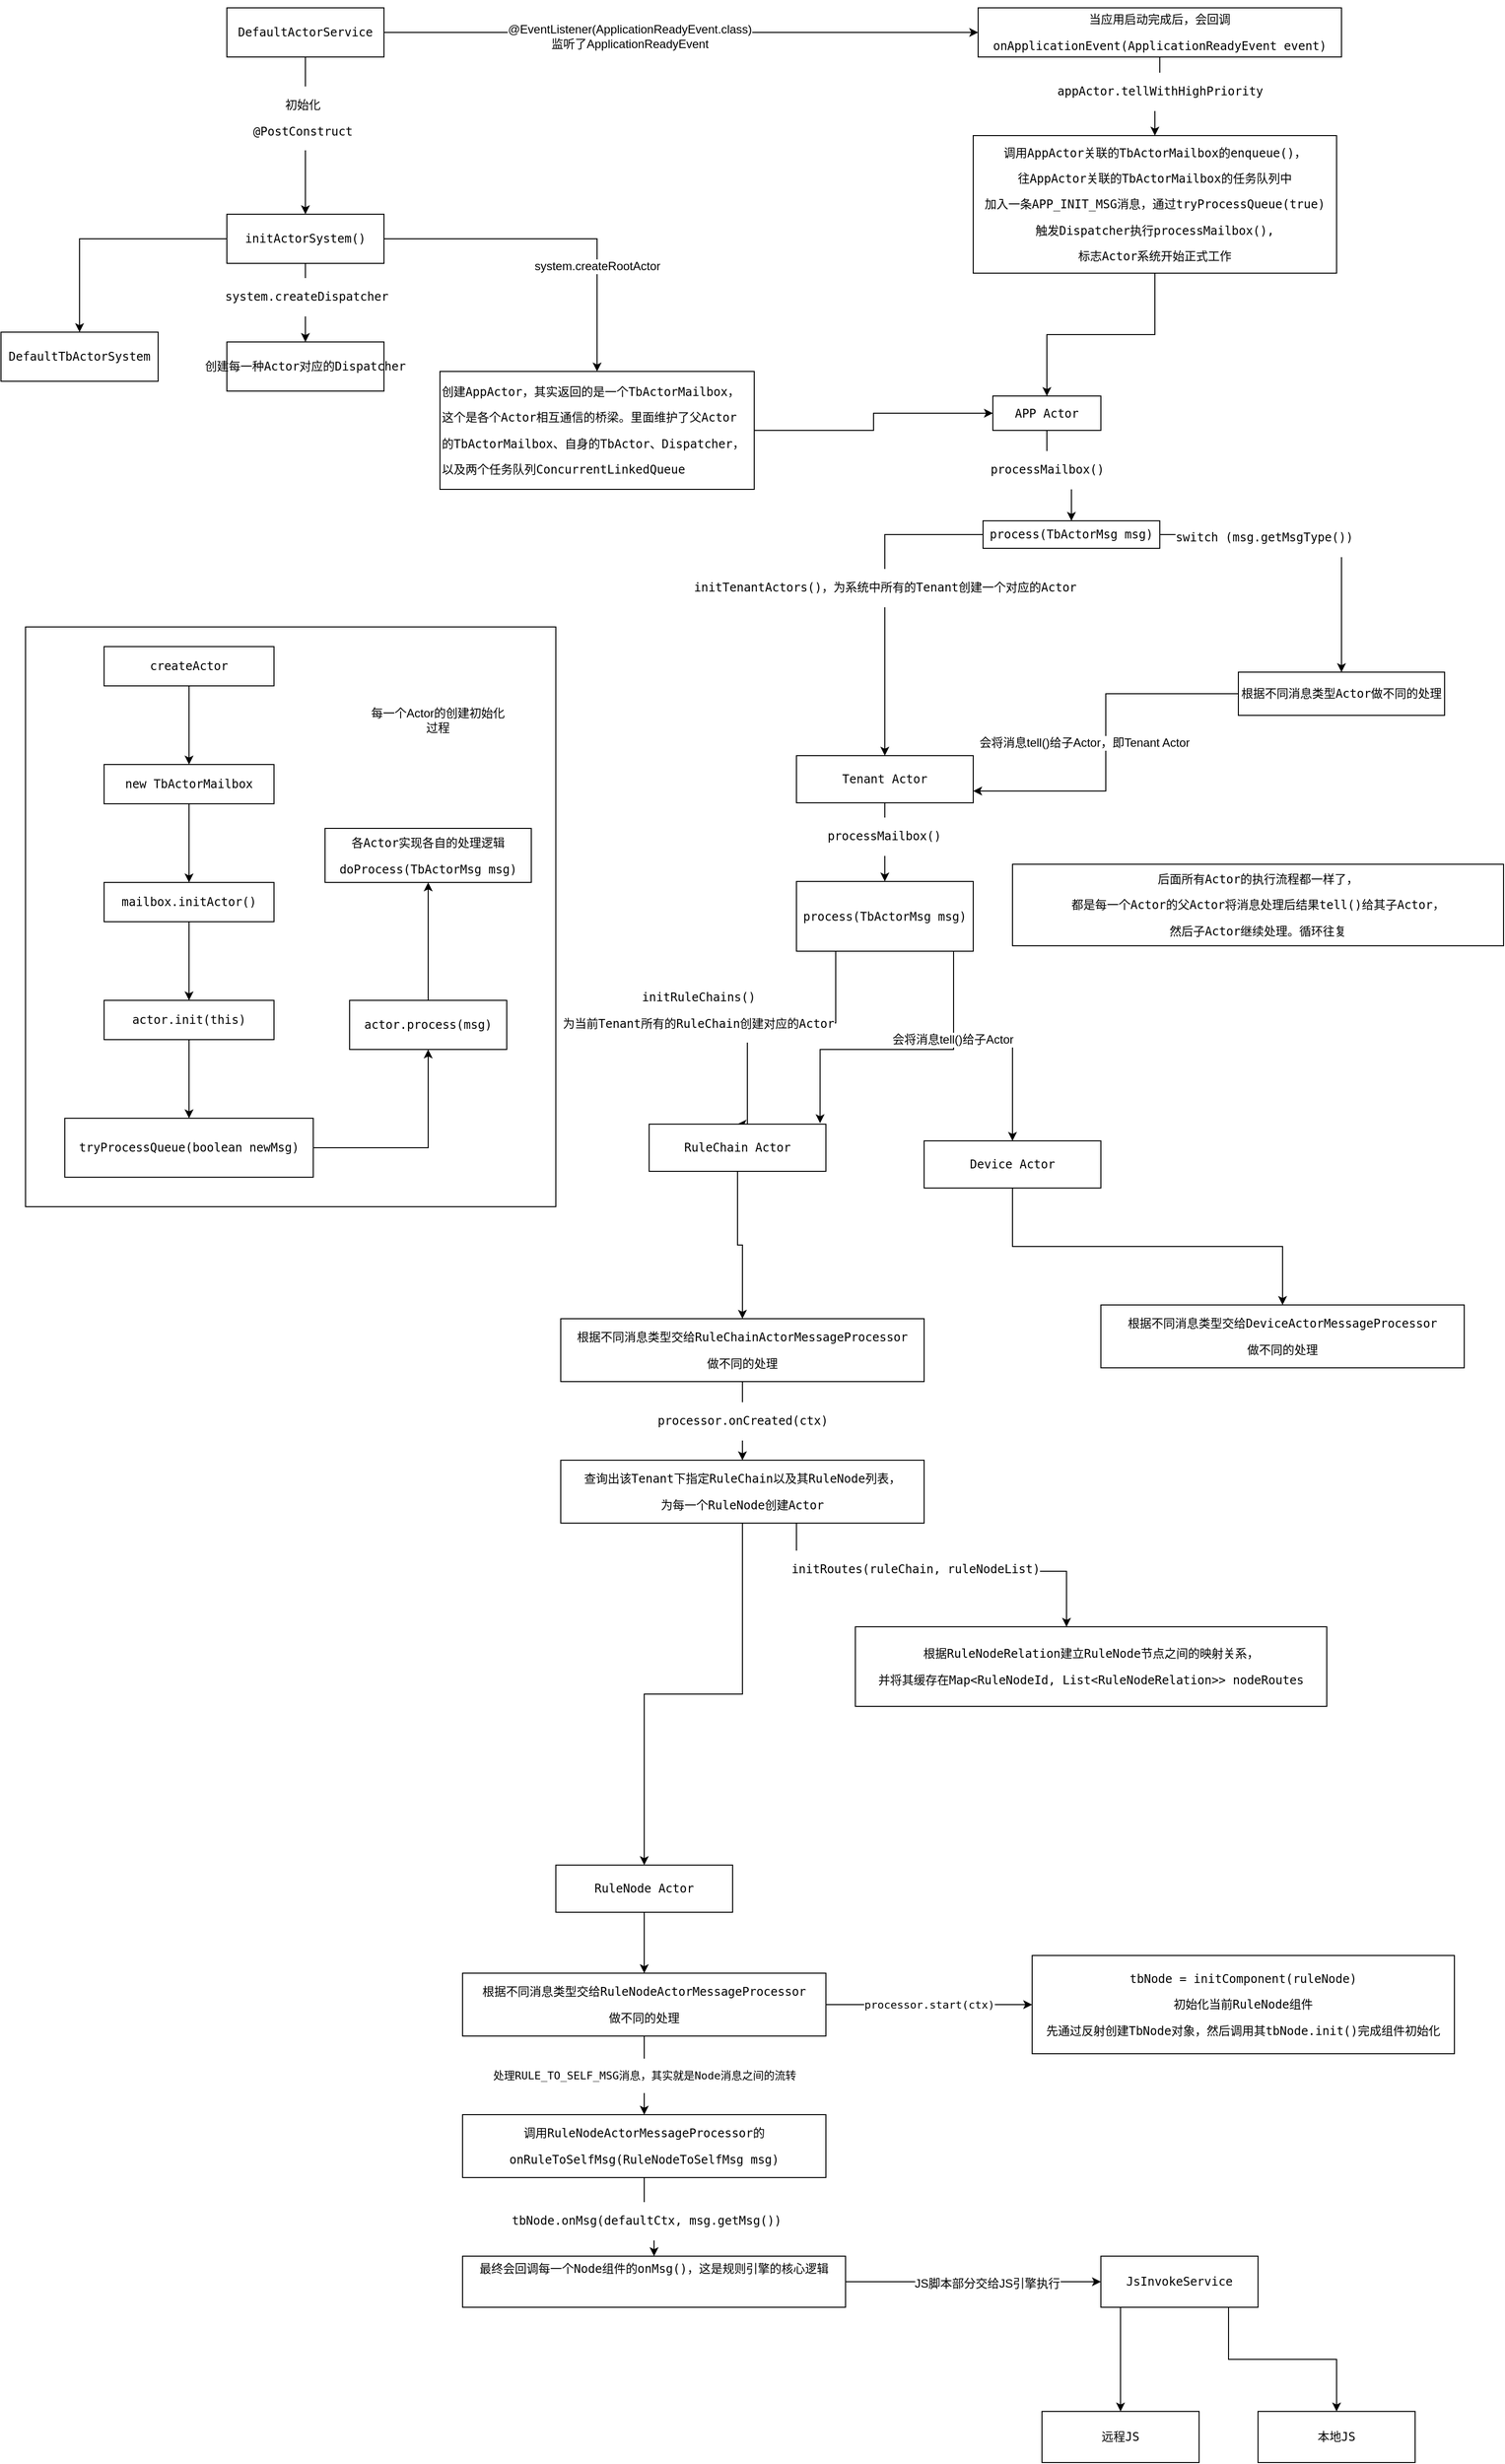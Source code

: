 <mxfile version="10.8.0" type="device"><diagram id="GxBq3lVZkMKWNxeoos_I" name="第 1 页"><mxGraphModel dx="1526" dy="881" grid="1" gridSize="10" guides="1" tooltips="1" connect="1" arrows="1" fold="1" page="1" pageScale="1" pageWidth="827" pageHeight="1169" math="0" shadow="0"><root><mxCell id="0"/><mxCell id="1" parent="0"/><mxCell id="_fTDk-Dub1xlorpFzl93-3" style="edgeStyle=orthogonalEdgeStyle;rounded=0;orthogonalLoop=1;jettySize=auto;html=1;exitX=0.5;exitY=1;exitDx=0;exitDy=0;" edge="1" parent="1" source="_fTDk-Dub1xlorpFzl93-2"><mxGeometry relative="1" as="geometry"><mxPoint x="370" y="250" as="targetPoint"/></mxGeometry></mxCell><mxCell id="_fTDk-Dub1xlorpFzl93-4" value="&lt;pre&gt;&lt;span&gt;初始化&lt;/span&gt;&lt;/pre&gt;&lt;pre&gt;&lt;span&gt;@PostConstruct&lt;/span&gt;&lt;/pre&gt;" style="text;html=1;resizable=0;points=[];align=center;verticalAlign=middle;labelBackgroundColor=#ffffff;" vertex="1" connectable="0" parent="_fTDk-Dub1xlorpFzl93-3"><mxGeometry x="-0.233" y="-3" relative="1" as="geometry"><mxPoint as="offset"/></mxGeometry></mxCell><mxCell id="_fTDk-Dub1xlorpFzl93-21" value="" style="edgeStyle=orthogonalEdgeStyle;rounded=0;orthogonalLoop=1;jettySize=auto;html=1;" edge="1" parent="1" source="_fTDk-Dub1xlorpFzl93-2" target="_fTDk-Dub1xlorpFzl93-20"><mxGeometry relative="1" as="geometry"/></mxCell><mxCell id="_fTDk-Dub1xlorpFzl93-22" value="&lt;span&gt;@EventListener&lt;/span&gt;&lt;span&gt;(ApplicationReadyEvent.&lt;/span&gt;&lt;span&gt;class&lt;/span&gt;&lt;span&gt;)&lt;br&gt;&lt;/span&gt;监听了&lt;span&gt;ApplicationReadyEvent&lt;/span&gt;" style="text;html=1;resizable=0;points=[];align=center;verticalAlign=middle;labelBackgroundColor=#ffffff;" vertex="1" connectable="0" parent="_fTDk-Dub1xlorpFzl93-21"><mxGeometry x="-0.175" y="-4" relative="1" as="geometry"><mxPoint as="offset"/></mxGeometry></mxCell><mxCell id="_fTDk-Dub1xlorpFzl93-2" value="&lt;pre&gt;DefaultActorService&lt;/pre&gt;" style="rounded=0;whiteSpace=wrap;html=1;" vertex="1" parent="1"><mxGeometry x="290" y="40" width="160" height="50" as="geometry"/></mxCell><mxCell id="_fTDk-Dub1xlorpFzl93-24" value="" style="edgeStyle=orthogonalEdgeStyle;rounded=0;orthogonalLoop=1;jettySize=auto;html=1;" edge="1" parent="1" source="_fTDk-Dub1xlorpFzl93-20" target="_fTDk-Dub1xlorpFzl93-23"><mxGeometry relative="1" as="geometry"/></mxCell><mxCell id="_fTDk-Dub1xlorpFzl93-27" value="&lt;pre&gt;&lt;span&gt;appActor&lt;/span&gt;.tellWithHighPriority&lt;/pre&gt;" style="text;html=1;resizable=0;points=[];align=center;verticalAlign=middle;labelBackgroundColor=#ffffff;" vertex="1" connectable="0" parent="_fTDk-Dub1xlorpFzl93-24"><mxGeometry x="-0.173" relative="1" as="geometry"><mxPoint as="offset"/></mxGeometry></mxCell><mxCell id="_fTDk-Dub1xlorpFzl93-20" value="&lt;pre&gt;当应用启动完成后，会回调&lt;/pre&gt;&lt;pre&gt;onApplicationEvent&lt;span&gt;(ApplicationReadyEvent event)&lt;/span&gt;&lt;/pre&gt;" style="rounded=0;whiteSpace=wrap;html=1;" vertex="1" parent="1"><mxGeometry x="1055" y="40" width="370" height="50" as="geometry"/></mxCell><mxCell id="_fTDk-Dub1xlorpFzl93-26" value="" style="edgeStyle=orthogonalEdgeStyle;rounded=0;orthogonalLoop=1;jettySize=auto;html=1;" edge="1" parent="1" source="_fTDk-Dub1xlorpFzl93-23" target="_fTDk-Dub1xlorpFzl93-25"><mxGeometry relative="1" as="geometry"/></mxCell><mxCell id="_fTDk-Dub1xlorpFzl93-23" value="&lt;pre&gt;调用AppActor关联的TbActorMailbox的&lt;span&gt;enqueue()，&lt;/span&gt;&lt;/pre&gt;&lt;pre&gt;往AppActor关联的TbActorMailbox的任务队列中&lt;/pre&gt;&lt;pre&gt;加入一条APP_INIT_MSG消息，通过tryProcessQueue(&lt;span&gt;true&lt;/span&gt;&lt;span&gt;)&lt;/span&gt;&lt;/pre&gt;&lt;pre&gt;&lt;span&gt;触发&lt;/span&gt;Dispatcher执行processMailbox(),&lt;/pre&gt;&lt;pre&gt;标志Actor系统开始正式工作&lt;/pre&gt;" style="rounded=0;whiteSpace=wrap;html=1;" vertex="1" parent="1"><mxGeometry x="1050" y="170" width="370" height="140" as="geometry"/></mxCell><mxCell id="_fTDk-Dub1xlorpFzl93-30" value="" style="edgeStyle=orthogonalEdgeStyle;rounded=0;orthogonalLoop=1;jettySize=auto;html=1;" edge="1" parent="1" source="_fTDk-Dub1xlorpFzl93-25" target="_fTDk-Dub1xlorpFzl93-29"><mxGeometry relative="1" as="geometry"/></mxCell><mxCell id="_fTDk-Dub1xlorpFzl93-31" value="&lt;pre&gt;processMailbox()&lt;/pre&gt;" style="text;html=1;resizable=0;points=[];align=center;verticalAlign=middle;labelBackgroundColor=#ffffff;" vertex="1" connectable="0" parent="_fTDk-Dub1xlorpFzl93-30"><mxGeometry x="-0.32" relative="1" as="geometry"><mxPoint as="offset"/></mxGeometry></mxCell><mxCell id="_fTDk-Dub1xlorpFzl93-25" value="&lt;pre&gt;APP Actor&lt;/pre&gt;" style="rounded=0;whiteSpace=wrap;html=1;" vertex="1" parent="1"><mxGeometry x="1070" y="435" width="110" height="35" as="geometry"/></mxCell><mxCell id="_fTDk-Dub1xlorpFzl93-33" value="" style="edgeStyle=orthogonalEdgeStyle;rounded=0;orthogonalLoop=1;jettySize=auto;html=1;" edge="1" parent="1" source="_fTDk-Dub1xlorpFzl93-29" target="_fTDk-Dub1xlorpFzl93-32"><mxGeometry relative="1" as="geometry"/></mxCell><mxCell id="_fTDk-Dub1xlorpFzl93-34" value="&lt;pre&gt;initTenantActors()，为系统中所有的Tenant创建一个对应的Actor&lt;/pre&gt;" style="text;html=1;resizable=0;points=[];align=center;verticalAlign=middle;labelBackgroundColor=#ffffff;" vertex="1" connectable="0" parent="_fTDk-Dub1xlorpFzl93-33"><mxGeometry x="-0.25" y="4" relative="1" as="geometry"><mxPoint x="-4" y="32" as="offset"/></mxGeometry></mxCell><mxCell id="_fTDk-Dub1xlorpFzl93-37" value="" style="edgeStyle=orthogonalEdgeStyle;rounded=0;orthogonalLoop=1;jettySize=auto;html=1;" edge="1" parent="1" source="_fTDk-Dub1xlorpFzl93-29" target="_fTDk-Dub1xlorpFzl93-36"><mxGeometry relative="1" as="geometry"/></mxCell><mxCell id="_fTDk-Dub1xlorpFzl93-38" value="&lt;pre&gt;&lt;span&gt;switch &lt;/span&gt;(msg.getMsgType())&lt;/pre&gt;" style="text;html=1;resizable=0;points=[];align=center;verticalAlign=middle;labelBackgroundColor=#ffffff;" vertex="1" connectable="0" parent="_fTDk-Dub1xlorpFzl93-37"><mxGeometry x="-0.35" y="-3" relative="1" as="geometry"><mxPoint as="offset"/></mxGeometry></mxCell><mxCell id="_fTDk-Dub1xlorpFzl93-29" value="&lt;pre&gt;&lt;pre&gt;&lt;pre&gt;&lt;span&gt;process&lt;/span&gt;(TbActorMsg msg)&lt;/pre&gt;&lt;/pre&gt;&lt;/pre&gt;" style="rounded=0;whiteSpace=wrap;html=1;" vertex="1" parent="1"><mxGeometry x="1060" y="562" width="180" height="28" as="geometry"/></mxCell><mxCell id="_fTDk-Dub1xlorpFzl93-57" style="edgeStyle=orthogonalEdgeStyle;rounded=0;orthogonalLoop=1;jettySize=auto;html=1;entryX=1;entryY=0.75;entryDx=0;entryDy=0;" edge="1" parent="1" source="_fTDk-Dub1xlorpFzl93-36" target="_fTDk-Dub1xlorpFzl93-32"><mxGeometry relative="1" as="geometry"/></mxCell><mxCell id="_fTDk-Dub1xlorpFzl93-58" value="会将消息&lt;span&gt;tell()给子Actor，即&lt;/span&gt;&lt;span&gt;Tenant Actor&lt;/span&gt;" style="text;html=1;resizable=0;points=[];align=center;verticalAlign=middle;labelBackgroundColor=#ffffff;" vertex="1" connectable="0" parent="_fTDk-Dub1xlorpFzl93-57"><mxGeometry x="-0.301" y="25" relative="1" as="geometry"><mxPoint x="-28" y="25" as="offset"/></mxGeometry></mxCell><mxCell id="_fTDk-Dub1xlorpFzl93-36" value="&lt;pre&gt;&lt;pre&gt;&lt;pre&gt;根据不同消息类型Actor做不同的处理&lt;/pre&gt;&lt;/pre&gt;&lt;/pre&gt;" style="rounded=0;whiteSpace=wrap;html=1;" vertex="1" parent="1"><mxGeometry x="1320" y="716" width="210" height="44" as="geometry"/></mxCell><mxCell id="_fTDk-Dub1xlorpFzl93-60" value="" style="edgeStyle=orthogonalEdgeStyle;rounded=0;orthogonalLoop=1;jettySize=auto;html=1;" edge="1" parent="1" source="_fTDk-Dub1xlorpFzl93-32" target="_fTDk-Dub1xlorpFzl93-59"><mxGeometry relative="1" as="geometry"/></mxCell><mxCell id="_fTDk-Dub1xlorpFzl93-61" value="&lt;pre&gt;processMailbox()&lt;/pre&gt;" style="text;html=1;resizable=0;points=[];align=center;verticalAlign=middle;labelBackgroundColor=#ffffff;" vertex="1" connectable="0" parent="_fTDk-Dub1xlorpFzl93-60"><mxGeometry x="-0.15" y="-1" relative="1" as="geometry"><mxPoint as="offset"/></mxGeometry></mxCell><mxCell id="_fTDk-Dub1xlorpFzl93-32" value="&lt;pre&gt;&lt;pre&gt;&lt;pre&gt;Tenant Actor&lt;/pre&gt;&lt;/pre&gt;&lt;/pre&gt;" style="rounded=0;whiteSpace=wrap;html=1;" vertex="1" parent="1"><mxGeometry x="870" y="801" width="180" height="48" as="geometry"/></mxCell><mxCell id="_fTDk-Dub1xlorpFzl93-65" style="edgeStyle=orthogonalEdgeStyle;rounded=0;orthogonalLoop=1;jettySize=auto;html=1;exitX=0.5;exitY=1;exitDx=0;exitDy=0;entryX=0.5;entryY=0;entryDx=0;entryDy=0;" edge="1" parent="1" source="_fTDk-Dub1xlorpFzl93-59" target="_fTDk-Dub1xlorpFzl93-64"><mxGeometry relative="1" as="geometry"><Array as="points"><mxPoint x="1030" y="1000"/><mxPoint x="1030" y="1097"/><mxPoint x="1090" y="1097"/></Array></mxGeometry></mxCell><mxCell id="_fTDk-Dub1xlorpFzl93-69" style="edgeStyle=orthogonalEdgeStyle;rounded=0;orthogonalLoop=1;jettySize=auto;html=1;entryX=0.5;entryY=0;entryDx=0;entryDy=0;" edge="1" parent="1" source="_fTDk-Dub1xlorpFzl93-59" target="_fTDk-Dub1xlorpFzl93-71"><mxGeometry relative="1" as="geometry"><mxPoint x="820" y="1120" as="targetPoint"/><Array as="points"><mxPoint x="910" y="1073"/><mxPoint x="820" y="1073"/></Array></mxGeometry></mxCell><mxCell id="_fTDk-Dub1xlorpFzl93-70" value="&lt;pre&gt;initRuleChains()&lt;/pre&gt;&lt;pre&gt;为当前Tenant所有的RuleChain创建对应的Actor&lt;/pre&gt;" style="text;html=1;resizable=0;points=[];align=center;verticalAlign=middle;labelBackgroundColor=#ffffff;" vertex="1" connectable="0" parent="_fTDk-Dub1xlorpFzl93-69"><mxGeometry x="0.005" y="-1" relative="1" as="geometry"><mxPoint x="-75" y="-12" as="offset"/></mxGeometry></mxCell><mxCell id="_fTDk-Dub1xlorpFzl93-72" style="edgeStyle=orthogonalEdgeStyle;rounded=0;orthogonalLoop=1;jettySize=auto;html=1;entryX=0.967;entryY=-0.021;entryDx=0;entryDy=0;entryPerimeter=0;" edge="1" parent="1" source="_fTDk-Dub1xlorpFzl93-59" target="_fTDk-Dub1xlorpFzl93-71"><mxGeometry relative="1" as="geometry"><Array as="points"><mxPoint x="1030" y="1100"/><mxPoint x="894" y="1100"/></Array></mxGeometry></mxCell><mxCell id="_fTDk-Dub1xlorpFzl93-73" value="会将消息tell()给子Actor" style="text;html=1;resizable=0;points=[];align=center;verticalAlign=middle;labelBackgroundColor=#ffffff;" vertex="1" connectable="0" parent="_fTDk-Dub1xlorpFzl93-72"><mxGeometry x="-0.421" y="-1" relative="1" as="geometry"><mxPoint as="offset"/></mxGeometry></mxCell><mxCell id="_fTDk-Dub1xlorpFzl93-59" value="&lt;pre&gt;&lt;pre&gt;&lt;pre&gt;process(TbActorMsg msg)&lt;/pre&gt;&lt;/pre&gt;&lt;/pre&gt;" style="rounded=0;whiteSpace=wrap;html=1;" vertex="1" parent="1"><mxGeometry x="870" y="929" width="180" height="71" as="geometry"/></mxCell><mxCell id="_fTDk-Dub1xlorpFzl93-62" value="&lt;pre&gt;&lt;pre&gt;&lt;pre&gt;后面所有Actor的执行流程都一样了，&lt;/pre&gt;&lt;pre&gt;都是每一个Actor的父Actor将消息处理后结果tell()给其子Actor，&lt;/pre&gt;&lt;pre&gt;然后子Actor继续处理。循环往复&lt;/pre&gt;&lt;/pre&gt;&lt;/pre&gt;" style="rounded=0;whiteSpace=wrap;html=1;" vertex="1" parent="1"><mxGeometry x="1090" y="911.5" width="500" height="83" as="geometry"/></mxCell><mxCell id="_fTDk-Dub1xlorpFzl93-7" value="" style="edgeStyle=orthogonalEdgeStyle;rounded=0;orthogonalLoop=1;jettySize=auto;html=1;" edge="1" parent="1" source="_fTDk-Dub1xlorpFzl93-5" target="_fTDk-Dub1xlorpFzl93-6"><mxGeometry relative="1" as="geometry"/></mxCell><mxCell id="_fTDk-Dub1xlorpFzl93-9" value="" style="edgeStyle=orthogonalEdgeStyle;rounded=0;orthogonalLoop=1;jettySize=auto;html=1;" edge="1" parent="1" source="_fTDk-Dub1xlorpFzl93-5" target="_fTDk-Dub1xlorpFzl93-8"><mxGeometry relative="1" as="geometry"/></mxCell><mxCell id="_fTDk-Dub1xlorpFzl93-14" value="&lt;pre&gt;&lt;span&gt;system&lt;/span&gt;.createDispatcher&lt;/pre&gt;" style="text;html=1;resizable=0;points=[];align=center;verticalAlign=middle;labelBackgroundColor=#ffffff;" vertex="1" connectable="0" parent="_fTDk-Dub1xlorpFzl93-9"><mxGeometry x="-0.15" y="1" relative="1" as="geometry"><mxPoint as="offset"/></mxGeometry></mxCell><mxCell id="_fTDk-Dub1xlorpFzl93-11" value="" style="edgeStyle=orthogonalEdgeStyle;rounded=0;orthogonalLoop=1;jettySize=auto;html=1;" edge="1" parent="1" source="_fTDk-Dub1xlorpFzl93-5" target="_fTDk-Dub1xlorpFzl93-10"><mxGeometry relative="1" as="geometry"/></mxCell><mxCell id="_fTDk-Dub1xlorpFzl93-12" value="&lt;span&gt;system&lt;/span&gt;&lt;span&gt;.createRootActor&lt;/span&gt;" style="text;html=1;resizable=0;points=[];align=center;verticalAlign=middle;labelBackgroundColor=#ffffff;" vertex="1" connectable="0" parent="_fTDk-Dub1xlorpFzl93-11"><mxGeometry x="0.236" y="-27" relative="1" as="geometry"><mxPoint x="27" y="27" as="offset"/></mxGeometry></mxCell><mxCell id="_fTDk-Dub1xlorpFzl93-5" value="&lt;pre&gt;&lt;pre&gt;initActorSystem()&lt;/pre&gt;&lt;/pre&gt;" style="rounded=0;whiteSpace=wrap;html=1;" vertex="1" parent="1"><mxGeometry x="290" y="250" width="160" height="50" as="geometry"/></mxCell><mxCell id="_fTDk-Dub1xlorpFzl93-28" style="edgeStyle=orthogonalEdgeStyle;rounded=0;orthogonalLoop=1;jettySize=auto;html=1;exitX=1;exitY=0.5;exitDx=0;exitDy=0;" edge="1" parent="1" source="_fTDk-Dub1xlorpFzl93-10" target="_fTDk-Dub1xlorpFzl93-25"><mxGeometry relative="1" as="geometry"/></mxCell><mxCell id="_fTDk-Dub1xlorpFzl93-10" value="&lt;pre&gt;&lt;pre&gt;&lt;pre&gt;创建&lt;span&gt;AppActor，其实返回的是一个&lt;/span&gt;TbActorMailbox，&lt;/pre&gt;&lt;pre&gt;这个是各个Actor相互通信的桥梁。里面维护了父Actor&lt;/pre&gt;&lt;pre&gt;的TbActorMailbox、自身的TbActor、Dispatcher，&lt;/pre&gt;&lt;pre&gt;以及两个任务队列ConcurrentLinkedQueue&lt;/pre&gt;&lt;/pre&gt;&lt;/pre&gt;" style="rounded=0;whiteSpace=wrap;html=1;align=left;" vertex="1" parent="1"><mxGeometry x="507" y="410" width="320" height="120" as="geometry"/></mxCell><mxCell id="_fTDk-Dub1xlorpFzl93-8" value="&lt;pre&gt;&lt;pre&gt;&lt;pre&gt;创建每一种Actor对应的Dispatcher&lt;br&gt;&lt;/pre&gt;&lt;/pre&gt;&lt;/pre&gt;" style="rounded=0;whiteSpace=wrap;html=1;" vertex="1" parent="1"><mxGeometry x="290" y="380" width="160" height="50" as="geometry"/></mxCell><mxCell id="_fTDk-Dub1xlorpFzl93-6" value="&lt;pre&gt;&lt;pre&gt;&lt;pre&gt;DefaultTbActorSystem&lt;/pre&gt;&lt;/pre&gt;&lt;/pre&gt;" style="rounded=0;whiteSpace=wrap;html=1;" vertex="1" parent="1"><mxGeometry x="60" y="370" width="160" height="50" as="geometry"/></mxCell><mxCell id="_fTDk-Dub1xlorpFzl93-54" value="" style="group" vertex="1" connectable="0" parent="1"><mxGeometry x="85" y="670" width="540" height="590" as="geometry"/></mxCell><mxCell id="_fTDk-Dub1xlorpFzl93-52" value="" style="rounded=0;whiteSpace=wrap;html=1;align=left;" vertex="1" parent="_fTDk-Dub1xlorpFzl93-54"><mxGeometry width="540" height="590" as="geometry"/></mxCell><mxCell id="_fTDk-Dub1xlorpFzl93-39" value="&lt;pre&gt;&lt;pre&gt;&lt;pre&gt;&lt;pre&gt;&lt;span&gt;createActor&lt;/span&gt;&lt;/pre&gt;&lt;/pre&gt;&lt;/pre&gt;&lt;/pre&gt;" style="rounded=0;whiteSpace=wrap;html=1;labelBorderColor=none;" vertex="1" parent="_fTDk-Dub1xlorpFzl93-54"><mxGeometry x="80" y="20" width="173" height="40" as="geometry"/></mxCell><mxCell id="_fTDk-Dub1xlorpFzl93-40" value="&lt;pre&gt;&lt;pre&gt;&lt;pre&gt;&lt;pre&gt;&lt;pre&gt;new TbActorMailbox&lt;/pre&gt;&lt;/pre&gt;&lt;/pre&gt;&lt;/pre&gt;&lt;/pre&gt;" style="rounded=0;whiteSpace=wrap;html=1;labelBorderColor=none;" vertex="1" parent="_fTDk-Dub1xlorpFzl93-54"><mxGeometry x="80" y="140" width="173" height="40" as="geometry"/></mxCell><mxCell id="_fTDk-Dub1xlorpFzl93-41" value="" style="edgeStyle=orthogonalEdgeStyle;rounded=0;orthogonalLoop=1;jettySize=auto;html=1;labelBorderColor=none;" edge="1" parent="_fTDk-Dub1xlorpFzl93-54" source="_fTDk-Dub1xlorpFzl93-39" target="_fTDk-Dub1xlorpFzl93-40"><mxGeometry relative="1" as="geometry"/></mxCell><mxCell id="_fTDk-Dub1xlorpFzl93-42" value="&lt;pre&gt;&lt;pre&gt;&lt;pre&gt;&lt;pre&gt;&lt;pre&gt;&lt;pre&gt;mailbox.initActor()&lt;/pre&gt;&lt;/pre&gt;&lt;/pre&gt;&lt;/pre&gt;&lt;/pre&gt;&lt;/pre&gt;" style="rounded=0;whiteSpace=wrap;html=1;labelBorderColor=none;" vertex="1" parent="_fTDk-Dub1xlorpFzl93-54"><mxGeometry x="80" y="260" width="173" height="40" as="geometry"/></mxCell><mxCell id="_fTDk-Dub1xlorpFzl93-43" value="" style="edgeStyle=orthogonalEdgeStyle;rounded=0;orthogonalLoop=1;jettySize=auto;html=1;labelBorderColor=none;" edge="1" parent="_fTDk-Dub1xlorpFzl93-54" source="_fTDk-Dub1xlorpFzl93-40" target="_fTDk-Dub1xlorpFzl93-42"><mxGeometry relative="1" as="geometry"/></mxCell><mxCell id="_fTDk-Dub1xlorpFzl93-44" value="&lt;pre&gt;&lt;pre&gt;&lt;pre&gt;&lt;pre&gt;&lt;pre&gt;&lt;pre&gt;&lt;pre&gt;&lt;span&gt;actor&lt;/span&gt;.init(&lt;span&gt;this&lt;/span&gt;)&lt;/pre&gt;&lt;/pre&gt;&lt;/pre&gt;&lt;/pre&gt;&lt;/pre&gt;&lt;/pre&gt;&lt;/pre&gt;" style="rounded=0;whiteSpace=wrap;html=1;labelBorderColor=none;" vertex="1" parent="_fTDk-Dub1xlorpFzl93-54"><mxGeometry x="80" y="380" width="173" height="40" as="geometry"/></mxCell><mxCell id="_fTDk-Dub1xlorpFzl93-45" value="" style="edgeStyle=orthogonalEdgeStyle;rounded=0;orthogonalLoop=1;jettySize=auto;html=1;labelBorderColor=none;" edge="1" parent="_fTDk-Dub1xlorpFzl93-54" source="_fTDk-Dub1xlorpFzl93-42" target="_fTDk-Dub1xlorpFzl93-44"><mxGeometry relative="1" as="geometry"/></mxCell><mxCell id="_fTDk-Dub1xlorpFzl93-46" value="&lt;pre&gt;&lt;pre&gt;&lt;pre&gt;&lt;pre&gt;&lt;pre&gt;&lt;pre&gt;&lt;pre&gt;&lt;pre&gt;&lt;span&gt;tryProcessQueue&lt;/span&gt;(&lt;span&gt;boolean &lt;/span&gt;newMsg)&lt;/pre&gt;&lt;/pre&gt;&lt;/pre&gt;&lt;/pre&gt;&lt;/pre&gt;&lt;/pre&gt;&lt;/pre&gt;&lt;/pre&gt;" style="rounded=0;whiteSpace=wrap;html=1;labelBorderColor=none;" vertex="1" parent="_fTDk-Dub1xlorpFzl93-54"><mxGeometry x="40" y="500" width="253" height="60" as="geometry"/></mxCell><mxCell id="_fTDk-Dub1xlorpFzl93-47" value="" style="edgeStyle=orthogonalEdgeStyle;rounded=0;orthogonalLoop=1;jettySize=auto;html=1;labelBorderColor=none;" edge="1" parent="_fTDk-Dub1xlorpFzl93-54" source="_fTDk-Dub1xlorpFzl93-44" target="_fTDk-Dub1xlorpFzl93-46"><mxGeometry relative="1" as="geometry"/></mxCell><mxCell id="_fTDk-Dub1xlorpFzl93-48" value="&lt;pre&gt;&lt;pre&gt;&lt;pre&gt;&lt;pre&gt;&lt;pre&gt;&lt;pre&gt;&lt;pre&gt;&lt;pre&gt;&lt;pre&gt;&lt;pre&gt;&lt;span&gt;actor&lt;/span&gt;.process(msg)&lt;/pre&gt;&lt;/pre&gt;&lt;/pre&gt;&lt;/pre&gt;&lt;/pre&gt;&lt;/pre&gt;&lt;/pre&gt;&lt;/pre&gt;&lt;/pre&gt;&lt;/pre&gt;" style="rounded=0;whiteSpace=wrap;html=1;labelBorderColor=none;" vertex="1" parent="_fTDk-Dub1xlorpFzl93-54"><mxGeometry x="330" y="380" width="160" height="50" as="geometry"/></mxCell><mxCell id="_fTDk-Dub1xlorpFzl93-49" value="" style="edgeStyle=orthogonalEdgeStyle;rounded=0;orthogonalLoop=1;jettySize=auto;html=1;labelBorderColor=none;" edge="1" parent="_fTDk-Dub1xlorpFzl93-54" source="_fTDk-Dub1xlorpFzl93-46" target="_fTDk-Dub1xlorpFzl93-48"><mxGeometry relative="1" as="geometry"/></mxCell><mxCell id="_fTDk-Dub1xlorpFzl93-50" value="&lt;pre&gt;&lt;pre&gt;&lt;pre&gt;&lt;pre&gt;&lt;pre&gt;&lt;pre&gt;&lt;pre&gt;&lt;pre&gt;&lt;pre&gt;&lt;pre&gt;&lt;pre&gt;&lt;span&gt;各Actor实现各自的处理逻辑&lt;/span&gt;&lt;/pre&gt;&lt;pre&gt;&lt;span&gt;doProcess&lt;/span&gt;(TbActorMsg msg)&lt;/pre&gt;&lt;/pre&gt;&lt;/pre&gt;&lt;/pre&gt;&lt;/pre&gt;&lt;/pre&gt;&lt;/pre&gt;&lt;/pre&gt;&lt;/pre&gt;&lt;/pre&gt;&lt;/pre&gt;" style="rounded=0;whiteSpace=wrap;html=1;labelBorderColor=none;" vertex="1" parent="_fTDk-Dub1xlorpFzl93-54"><mxGeometry x="305" y="205" width="210" height="55" as="geometry"/></mxCell><mxCell id="_fTDk-Dub1xlorpFzl93-51" value="" style="edgeStyle=orthogonalEdgeStyle;rounded=0;orthogonalLoop=1;jettySize=auto;html=1;labelBorderColor=none;" edge="1" parent="_fTDk-Dub1xlorpFzl93-54" source="_fTDk-Dub1xlorpFzl93-48" target="_fTDk-Dub1xlorpFzl93-50"><mxGeometry relative="1" as="geometry"/></mxCell><mxCell id="_fTDk-Dub1xlorpFzl93-53" value="每一个Actor的创建初始化过程" style="text;html=1;strokeColor=none;fillColor=none;align=center;verticalAlign=middle;whiteSpace=wrap;rounded=0;" vertex="1" parent="_fTDk-Dub1xlorpFzl93-54"><mxGeometry x="350" y="70" width="140" height="50" as="geometry"/></mxCell><mxCell id="_fTDk-Dub1xlorpFzl93-68" value="" style="edgeStyle=orthogonalEdgeStyle;rounded=0;orthogonalLoop=1;jettySize=auto;html=1;" edge="1" parent="1" source="_fTDk-Dub1xlorpFzl93-64" target="_fTDk-Dub1xlorpFzl93-67"><mxGeometry relative="1" as="geometry"/></mxCell><mxCell id="_fTDk-Dub1xlorpFzl93-64" value="&lt;pre&gt;&lt;pre&gt;&lt;pre&gt;Device Actor&lt;/pre&gt;&lt;/pre&gt;&lt;/pre&gt;" style="rounded=0;whiteSpace=wrap;html=1;" vertex="1" parent="1"><mxGeometry x="1000" y="1193" width="180" height="48" as="geometry"/></mxCell><mxCell id="_fTDk-Dub1xlorpFzl93-67" value="&lt;pre&gt;&lt;pre&gt;&lt;pre&gt;&lt;pre&gt;&lt;span&gt;根据不同消息类型交给&lt;/span&gt;DeviceActorMessageProcessor&lt;/pre&gt;&lt;pre&gt;做不同的处理&lt;/pre&gt;&lt;/pre&gt;&lt;/pre&gt;&lt;/pre&gt;" style="rounded=0;whiteSpace=wrap;html=1;" vertex="1" parent="1"><mxGeometry x="1180" y="1360" width="370" height="64" as="geometry"/></mxCell><mxCell id="_fTDk-Dub1xlorpFzl93-75" style="edgeStyle=orthogonalEdgeStyle;rounded=0;orthogonalLoop=1;jettySize=auto;html=1;entryX=0.5;entryY=0;entryDx=0;entryDy=0;" edge="1" parent="1" source="_fTDk-Dub1xlorpFzl93-71" target="_fTDk-Dub1xlorpFzl93-74"><mxGeometry relative="1" as="geometry"/></mxCell><mxCell id="_fTDk-Dub1xlorpFzl93-71" value="&lt;pre&gt;&lt;pre&gt;&lt;pre&gt;&lt;span&gt;RuleChain&lt;/span&gt; Actor&lt;/pre&gt;&lt;/pre&gt;&lt;/pre&gt;" style="rounded=0;whiteSpace=wrap;html=1;" vertex="1" parent="1"><mxGeometry x="720" y="1176" width="180" height="48" as="geometry"/></mxCell><mxCell id="_fTDk-Dub1xlorpFzl93-77" value="" style="edgeStyle=orthogonalEdgeStyle;rounded=0;orthogonalLoop=1;jettySize=auto;html=1;" edge="1" parent="1" source="_fTDk-Dub1xlorpFzl93-74" target="_fTDk-Dub1xlorpFzl93-76"><mxGeometry relative="1" as="geometry"/></mxCell><mxCell id="_fTDk-Dub1xlorpFzl93-78" value="&lt;pre&gt;&lt;span&gt;processor&lt;/span&gt;.onCreated(&lt;span&gt;ctx&lt;/span&gt;)&lt;/pre&gt;" style="text;html=1;resizable=0;points=[];align=center;verticalAlign=middle;labelBackgroundColor=#ffffff;" vertex="1" connectable="0" parent="_fTDk-Dub1xlorpFzl93-77"><mxGeometry relative="1" as="geometry"><mxPoint as="offset"/></mxGeometry></mxCell><mxCell id="_fTDk-Dub1xlorpFzl93-74" value="&lt;pre&gt;&lt;pre&gt;&lt;pre&gt;&lt;pre&gt;&lt;span&gt;根据不同消息类型交给&lt;/span&gt;RuleChainActorMessageProcessor&lt;/pre&gt;&lt;pre&gt;做不同的处理&lt;/pre&gt;&lt;/pre&gt;&lt;/pre&gt;&lt;/pre&gt;" style="rounded=0;whiteSpace=wrap;html=1;" vertex="1" parent="1"><mxGeometry x="630" y="1374" width="370" height="64" as="geometry"/></mxCell><mxCell id="_fTDk-Dub1xlorpFzl93-80" style="edgeStyle=orthogonalEdgeStyle;rounded=0;orthogonalLoop=1;jettySize=auto;html=1;exitX=0.5;exitY=1;exitDx=0;exitDy=0;" edge="1" parent="1" source="_fTDk-Dub1xlorpFzl93-76" target="_fTDk-Dub1xlorpFzl93-79"><mxGeometry relative="1" as="geometry"/></mxCell><mxCell id="_fTDk-Dub1xlorpFzl93-82" value="" style="edgeStyle=orthogonalEdgeStyle;rounded=0;orthogonalLoop=1;jettySize=auto;html=1;" edge="1" parent="1" source="_fTDk-Dub1xlorpFzl93-76" target="_fTDk-Dub1xlorpFzl93-81"><mxGeometry relative="1" as="geometry"><Array as="points"><mxPoint x="870" y="1631"/><mxPoint x="1145" y="1631"/></Array></mxGeometry></mxCell><mxCell id="_fTDk-Dub1xlorpFzl93-83" value="&lt;pre&gt;initRoutes(ruleChain&lt;span&gt;, &lt;/span&gt;ruleNodeList)&lt;/pre&gt;" style="text;html=1;resizable=0;points=[];align=center;verticalAlign=middle;labelBackgroundColor=#ffffff;" vertex="1" connectable="0" parent="_fTDk-Dub1xlorpFzl93-82"><mxGeometry x="-0.11" y="2" relative="1" as="geometry"><mxPoint as="offset"/></mxGeometry></mxCell><mxCell id="_fTDk-Dub1xlorpFzl93-76" value="&lt;pre&gt;&lt;pre&gt;&lt;pre&gt;&lt;pre&gt;查询出该Tenant下指定RuleChain以及其RuleNode列表，&lt;/pre&gt;&lt;pre&gt;为每一个RuleNode创建Actor&lt;/pre&gt;&lt;/pre&gt;&lt;/pre&gt;&lt;/pre&gt;" style="rounded=0;whiteSpace=wrap;html=1;" vertex="1" parent="1"><mxGeometry x="630" y="1518" width="370" height="64" as="geometry"/></mxCell><mxCell id="_fTDk-Dub1xlorpFzl93-81" value="&lt;pre&gt;&lt;pre&gt;&lt;pre&gt;&lt;pre&gt;根据RuleNodeRelation建立RuleNode节点之间的映射关系，&lt;/pre&gt;&lt;pre&gt;并将其缓存在Map&amp;lt;RuleNodeId&lt;span&gt;, &lt;/span&gt;&lt;span&gt;List&amp;lt;RuleNodeRelation&amp;gt;&amp;gt; &lt;/span&gt;&lt;span&gt;nodeRoutes&lt;/span&gt;&lt;br&gt;&lt;/pre&gt;&lt;/pre&gt;&lt;/pre&gt;&lt;/pre&gt;" style="rounded=0;whiteSpace=wrap;html=1;" vertex="1" parent="1"><mxGeometry x="930" y="1687.5" width="480" height="81" as="geometry"/></mxCell><mxCell id="_fTDk-Dub1xlorpFzl93-85" style="edgeStyle=orthogonalEdgeStyle;rounded=0;orthogonalLoop=1;jettySize=auto;html=1;exitX=0.5;exitY=1;exitDx=0;exitDy=0;" edge="1" parent="1" source="_fTDk-Dub1xlorpFzl93-79" target="_fTDk-Dub1xlorpFzl93-84"><mxGeometry relative="1" as="geometry"/></mxCell><mxCell id="_fTDk-Dub1xlorpFzl93-79" value="&lt;pre&gt;&lt;pre&gt;&lt;pre&gt;&lt;span&gt;RuleNode&lt;/span&gt; Actor&lt;/pre&gt;&lt;/pre&gt;&lt;/pre&gt;" style="rounded=0;whiteSpace=wrap;html=1;" vertex="1" parent="1"><mxGeometry x="625" y="1930" width="180" height="48" as="geometry"/></mxCell><mxCell id="_fTDk-Dub1xlorpFzl93-87" value="&lt;pre&gt;&lt;span&gt;处理RULE_TO_SELF_MSG消息，其实就是Node消息之间的流转&lt;/span&gt;&lt;/pre&gt;" style="edgeStyle=orthogonalEdgeStyle;rounded=0;orthogonalLoop=1;jettySize=auto;html=1;" edge="1" parent="1" source="_fTDk-Dub1xlorpFzl93-84" target="_fTDk-Dub1xlorpFzl93-86"><mxGeometry relative="1" as="geometry"/></mxCell><mxCell id="_fTDk-Dub1xlorpFzl93-94" value="&lt;pre&gt;processor.start(ctx)&lt;/pre&gt;" style="edgeStyle=orthogonalEdgeStyle;rounded=0;orthogonalLoop=1;jettySize=auto;html=1;" edge="1" parent="1" source="_fTDk-Dub1xlorpFzl93-84" target="_fTDk-Dub1xlorpFzl93-93"><mxGeometry relative="1" as="geometry"/></mxCell><mxCell id="_fTDk-Dub1xlorpFzl93-84" value="&lt;pre&gt;&lt;pre&gt;&lt;pre&gt;&lt;pre&gt;&lt;span&gt;根据不同消息类型交给&lt;/span&gt;RuleNodeActorMessageProcessor&lt;/pre&gt;&lt;pre&gt;做不同的处理&lt;/pre&gt;&lt;/pre&gt;&lt;/pre&gt;&lt;/pre&gt;" style="rounded=0;whiteSpace=wrap;html=1;" vertex="1" parent="1"><mxGeometry x="530" y="2040" width="370" height="64" as="geometry"/></mxCell><mxCell id="_fTDk-Dub1xlorpFzl93-93" value="&lt;pre&gt;&lt;pre&gt;&lt;pre&gt;&lt;pre&gt;&lt;pre&gt;&lt;pre&gt;&lt;span&gt;tbNode &lt;/span&gt;= initComponent(&lt;span&gt;ruleNode&lt;/span&gt;)&lt;/pre&gt;&lt;pre&gt;初始化当前RuleNode组件&lt;/pre&gt;&lt;pre&gt;先通过反射创建TbNode对象，然后调用其tbNode.init()完成组件初始化&lt;/pre&gt;&lt;/pre&gt;&lt;/pre&gt;&lt;/pre&gt;&lt;/pre&gt;&lt;/pre&gt;" style="rounded=0;whiteSpace=wrap;html=1;align=center;" vertex="1" parent="1"><mxGeometry x="1110" y="2022" width="430" height="100" as="geometry"/></mxCell><mxCell id="_fTDk-Dub1xlorpFzl93-89" value="" style="edgeStyle=orthogonalEdgeStyle;rounded=0;orthogonalLoop=1;jettySize=auto;html=1;" edge="1" parent="1" source="_fTDk-Dub1xlorpFzl93-86" target="_fTDk-Dub1xlorpFzl93-88"><mxGeometry relative="1" as="geometry"/></mxCell><mxCell id="_fTDk-Dub1xlorpFzl93-90" value="&lt;pre&gt;tbNode.onMsg(defaultCtx, msg.getMsg())&lt;/pre&gt;" style="text;html=1;resizable=0;points=[];align=center;verticalAlign=middle;labelBackgroundColor=#ffffff;" vertex="1" connectable="0" parent="_fTDk-Dub1xlorpFzl93-89"><mxGeometry x="-0.075" y="-4" relative="1" as="geometry"><mxPoint as="offset"/></mxGeometry></mxCell><mxCell id="_fTDk-Dub1xlorpFzl93-86" value="&lt;pre&gt;&lt;pre&gt;&lt;pre&gt;&lt;pre&gt;调用RuleNodeActorMessageProcessor的&lt;/pre&gt;&lt;pre&gt;onRuleToSelfMsg&lt;span&gt;(RuleNodeToSelfMsg msg)&lt;/span&gt;&lt;/pre&gt;&lt;/pre&gt;&lt;/pre&gt;&lt;/pre&gt;" style="rounded=0;whiteSpace=wrap;html=1;" vertex="1" parent="1"><mxGeometry x="530" y="2184" width="370" height="64" as="geometry"/></mxCell><mxCell id="_fTDk-Dub1xlorpFzl93-98" value="" style="edgeStyle=orthogonalEdgeStyle;rounded=0;orthogonalLoop=1;jettySize=auto;html=1;" edge="1" parent="1" source="_fTDk-Dub1xlorpFzl93-88" target="_fTDk-Dub1xlorpFzl93-97"><mxGeometry relative="1" as="geometry"/></mxCell><mxCell id="_fTDk-Dub1xlorpFzl93-99" value="JS脚本部分交给JS引擎执行" style="text;html=1;resizable=0;points=[];align=center;verticalAlign=middle;labelBackgroundColor=#ffffff;" vertex="1" connectable="0" parent="_fTDk-Dub1xlorpFzl93-98"><mxGeometry x="0.109" y="-2" relative="1" as="geometry"><mxPoint as="offset"/></mxGeometry></mxCell><mxCell id="_fTDk-Dub1xlorpFzl93-88" value="&lt;pre&gt;&lt;pre&gt;&lt;pre&gt;&lt;pre&gt;&lt;pre&gt;&lt;span&gt;最终会回调每一个Node组件的&lt;/span&gt;onMsg()，这是规则引擎的核心逻辑&lt;/pre&gt;&lt;pre&gt; &lt;/pre&gt;&lt;/pre&gt;&lt;/pre&gt;&lt;/pre&gt;&lt;/pre&gt;" style="rounded=0;whiteSpace=wrap;html=1;" vertex="1" parent="1"><mxGeometry x="530" y="2328" width="390" height="52" as="geometry"/></mxCell><mxCell id="_fTDk-Dub1xlorpFzl93-101" value="" style="edgeStyle=orthogonalEdgeStyle;rounded=0;orthogonalLoop=1;jettySize=auto;html=1;" edge="1" parent="1" source="_fTDk-Dub1xlorpFzl93-97" target="_fTDk-Dub1xlorpFzl93-100"><mxGeometry relative="1" as="geometry"><Array as="points"><mxPoint x="1310" y="2433"/><mxPoint x="1420" y="2433"/></Array></mxGeometry></mxCell><mxCell id="_fTDk-Dub1xlorpFzl93-103" value="" style="edgeStyle=orthogonalEdgeStyle;rounded=0;orthogonalLoop=1;jettySize=auto;html=1;" edge="1" parent="1" source="_fTDk-Dub1xlorpFzl93-97" target="_fTDk-Dub1xlorpFzl93-102"><mxGeometry relative="1" as="geometry"><Array as="points"><mxPoint x="1200" y="2410"/><mxPoint x="1200" y="2410"/></Array></mxGeometry></mxCell><mxCell id="_fTDk-Dub1xlorpFzl93-97" value="&lt;pre&gt;&lt;pre&gt;&lt;pre&gt;&lt;pre&gt;&lt;pre&gt;&lt;pre&gt;JsInvokeService&lt;/pre&gt;&lt;/pre&gt;&lt;/pre&gt;&lt;/pre&gt;&lt;/pre&gt;&lt;/pre&gt;" style="rounded=0;whiteSpace=wrap;html=1;" vertex="1" parent="1"><mxGeometry x="1180" y="2328" width="160" height="52" as="geometry"/></mxCell><mxCell id="_fTDk-Dub1xlorpFzl93-102" value="&lt;pre&gt;&lt;pre&gt;&lt;pre&gt;&lt;pre&gt;&lt;pre&gt;&lt;pre&gt;远程JS&lt;/pre&gt;&lt;/pre&gt;&lt;/pre&gt;&lt;/pre&gt;&lt;/pre&gt;&lt;/pre&gt;" style="rounded=0;whiteSpace=wrap;html=1;" vertex="1" parent="1"><mxGeometry x="1120" y="2486" width="160" height="52" as="geometry"/></mxCell><mxCell id="_fTDk-Dub1xlorpFzl93-100" value="&lt;pre&gt;&lt;pre&gt;&lt;pre&gt;&lt;pre&gt;&lt;pre&gt;&lt;pre&gt;本地JS&lt;/pre&gt;&lt;/pre&gt;&lt;/pre&gt;&lt;/pre&gt;&lt;/pre&gt;&lt;/pre&gt;" style="rounded=0;whiteSpace=wrap;html=1;" vertex="1" parent="1"><mxGeometry x="1340" y="2486" width="160" height="52" as="geometry"/></mxCell></root></mxGraphModel></diagram></mxfile>